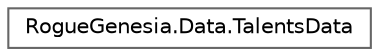 digraph "Graphical Class Hierarchy"
{
 // LATEX_PDF_SIZE
  bgcolor="transparent";
  edge [fontname=Helvetica,fontsize=10,labelfontname=Helvetica,labelfontsize=10];
  node [fontname=Helvetica,fontsize=10,shape=box,height=0.2,width=0.4];
  rankdir="LR";
  Node0 [label="RogueGenesia.Data.TalentsData",height=0.2,width=0.4,color="grey40", fillcolor="white", style="filled",URL="$class_rogue_genesia_1_1_data_1_1_talents_data.html",tooltip=" "];
}
